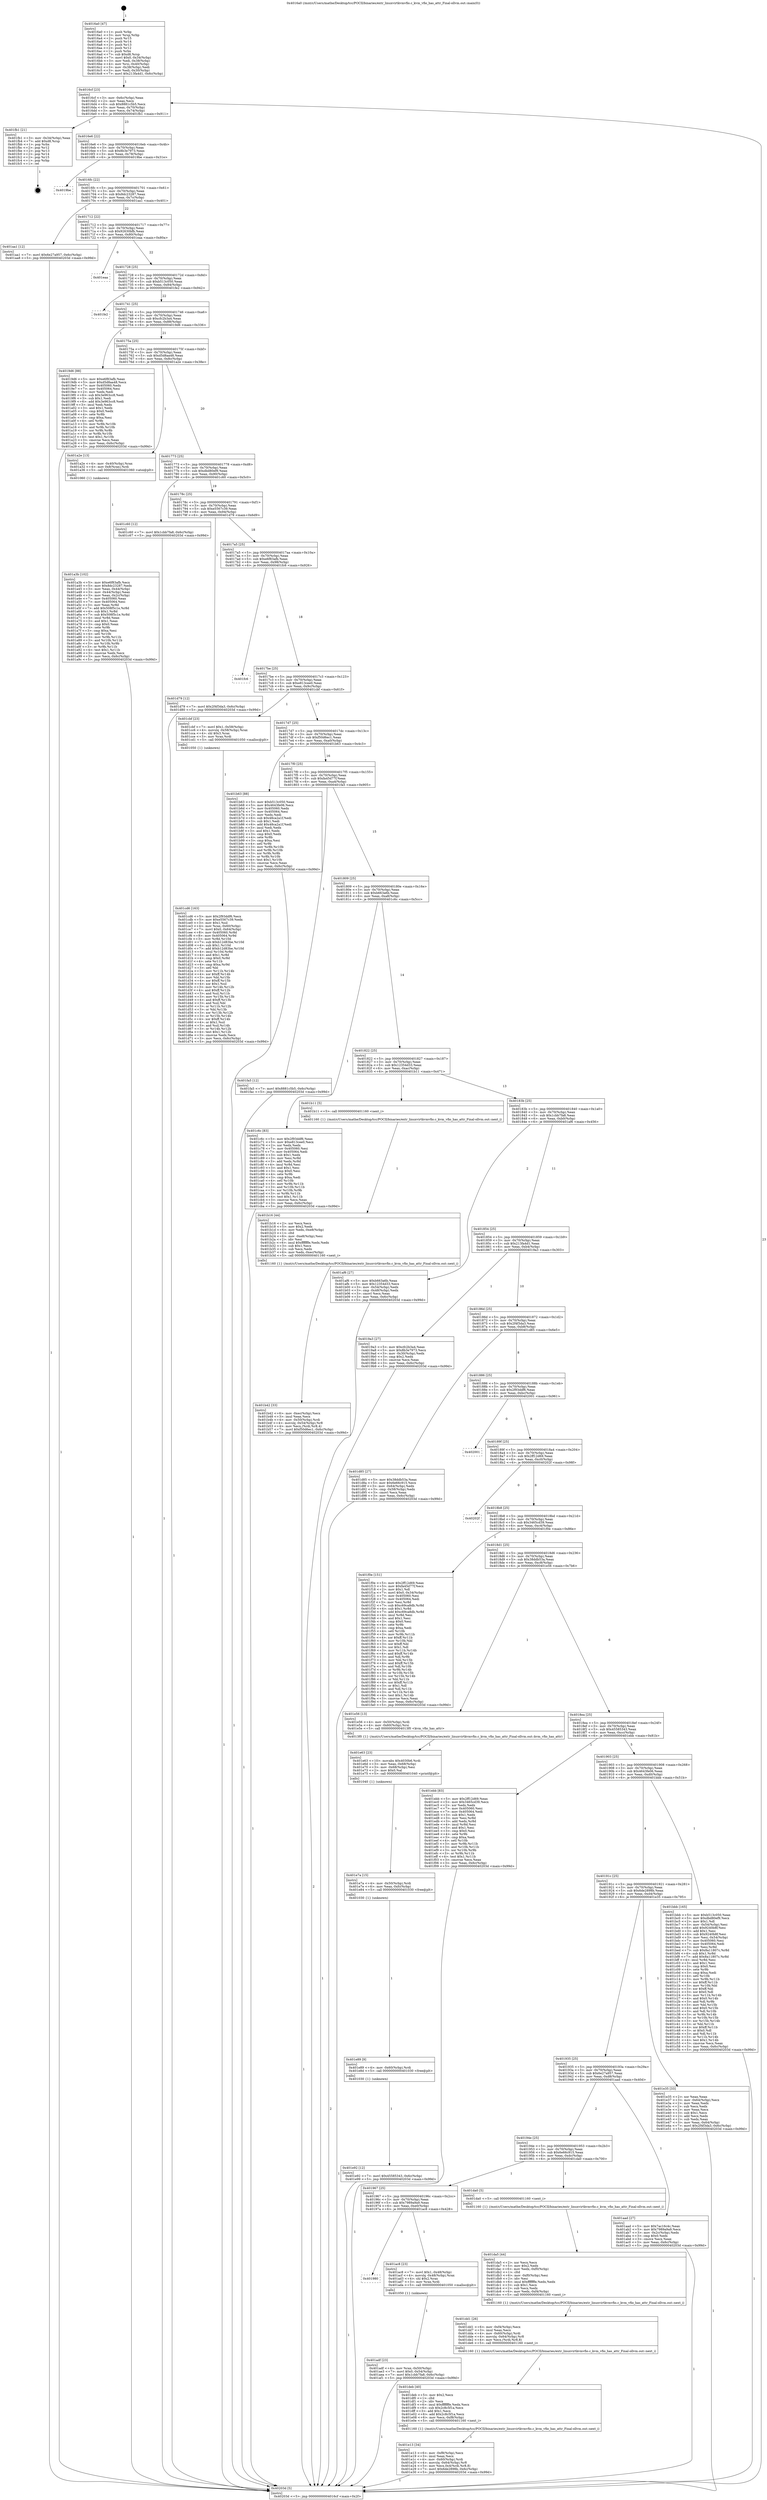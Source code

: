 digraph "0x4016a0" {
  label = "0x4016a0 (/mnt/c/Users/mathe/Desktop/tcc/POCII/binaries/extr_linuxvirtkvmvfio.c_kvm_vfio_has_attr_Final-ollvm.out::main(0))"
  labelloc = "t"
  node[shape=record]

  Entry [label="",width=0.3,height=0.3,shape=circle,fillcolor=black,style=filled]
  "0x4016cf" [label="{
     0x4016cf [23]\l
     | [instrs]\l
     &nbsp;&nbsp;0x4016cf \<+3\>: mov -0x6c(%rbp),%eax\l
     &nbsp;&nbsp;0x4016d2 \<+2\>: mov %eax,%ecx\l
     &nbsp;&nbsp;0x4016d4 \<+6\>: sub $0x8881c5b5,%ecx\l
     &nbsp;&nbsp;0x4016da \<+3\>: mov %eax,-0x70(%rbp)\l
     &nbsp;&nbsp;0x4016dd \<+3\>: mov %ecx,-0x74(%rbp)\l
     &nbsp;&nbsp;0x4016e0 \<+6\>: je 0000000000401fb1 \<main+0x911\>\l
  }"]
  "0x401fb1" [label="{
     0x401fb1 [21]\l
     | [instrs]\l
     &nbsp;&nbsp;0x401fb1 \<+3\>: mov -0x34(%rbp),%eax\l
     &nbsp;&nbsp;0x401fb4 \<+7\>: add $0xd8,%rsp\l
     &nbsp;&nbsp;0x401fbb \<+1\>: pop %rbx\l
     &nbsp;&nbsp;0x401fbc \<+2\>: pop %r12\l
     &nbsp;&nbsp;0x401fbe \<+2\>: pop %r13\l
     &nbsp;&nbsp;0x401fc0 \<+2\>: pop %r14\l
     &nbsp;&nbsp;0x401fc2 \<+2\>: pop %r15\l
     &nbsp;&nbsp;0x401fc4 \<+1\>: pop %rbp\l
     &nbsp;&nbsp;0x401fc5 \<+1\>: ret\l
  }"]
  "0x4016e6" [label="{
     0x4016e6 [22]\l
     | [instrs]\l
     &nbsp;&nbsp;0x4016e6 \<+5\>: jmp 00000000004016eb \<main+0x4b\>\l
     &nbsp;&nbsp;0x4016eb \<+3\>: mov -0x70(%rbp),%eax\l
     &nbsp;&nbsp;0x4016ee \<+5\>: sub $0x8b3e7973,%eax\l
     &nbsp;&nbsp;0x4016f3 \<+3\>: mov %eax,-0x78(%rbp)\l
     &nbsp;&nbsp;0x4016f6 \<+6\>: je 00000000004019be \<main+0x31e\>\l
  }"]
  Exit [label="",width=0.3,height=0.3,shape=circle,fillcolor=black,style=filled,peripheries=2]
  "0x4019be" [label="{
     0x4019be\l
  }", style=dashed]
  "0x4016fc" [label="{
     0x4016fc [22]\l
     | [instrs]\l
     &nbsp;&nbsp;0x4016fc \<+5\>: jmp 0000000000401701 \<main+0x61\>\l
     &nbsp;&nbsp;0x401701 \<+3\>: mov -0x70(%rbp),%eax\l
     &nbsp;&nbsp;0x401704 \<+5\>: sub $0x8dc23287,%eax\l
     &nbsp;&nbsp;0x401709 \<+3\>: mov %eax,-0x7c(%rbp)\l
     &nbsp;&nbsp;0x40170c \<+6\>: je 0000000000401aa1 \<main+0x401\>\l
  }"]
  "0x401e92" [label="{
     0x401e92 [12]\l
     | [instrs]\l
     &nbsp;&nbsp;0x401e92 \<+7\>: movl $0x45585343,-0x6c(%rbp)\l
     &nbsp;&nbsp;0x401e99 \<+5\>: jmp 000000000040203d \<main+0x99d\>\l
  }"]
  "0x401aa1" [label="{
     0x401aa1 [12]\l
     | [instrs]\l
     &nbsp;&nbsp;0x401aa1 \<+7\>: movl $0x6e27a957,-0x6c(%rbp)\l
     &nbsp;&nbsp;0x401aa8 \<+5\>: jmp 000000000040203d \<main+0x99d\>\l
  }"]
  "0x401712" [label="{
     0x401712 [22]\l
     | [instrs]\l
     &nbsp;&nbsp;0x401712 \<+5\>: jmp 0000000000401717 \<main+0x77\>\l
     &nbsp;&nbsp;0x401717 \<+3\>: mov -0x70(%rbp),%eax\l
     &nbsp;&nbsp;0x40171a \<+5\>: sub $0x92630bfb,%eax\l
     &nbsp;&nbsp;0x40171f \<+3\>: mov %eax,-0x80(%rbp)\l
     &nbsp;&nbsp;0x401722 \<+6\>: je 0000000000401eaa \<main+0x80a\>\l
  }"]
  "0x401e89" [label="{
     0x401e89 [9]\l
     | [instrs]\l
     &nbsp;&nbsp;0x401e89 \<+4\>: mov -0x60(%rbp),%rdi\l
     &nbsp;&nbsp;0x401e8d \<+5\>: call 0000000000401030 \<free@plt\>\l
     | [calls]\l
     &nbsp;&nbsp;0x401030 \{1\} (unknown)\l
  }"]
  "0x401eaa" [label="{
     0x401eaa\l
  }", style=dashed]
  "0x401728" [label="{
     0x401728 [25]\l
     | [instrs]\l
     &nbsp;&nbsp;0x401728 \<+5\>: jmp 000000000040172d \<main+0x8d\>\l
     &nbsp;&nbsp;0x40172d \<+3\>: mov -0x70(%rbp),%eax\l
     &nbsp;&nbsp;0x401730 \<+5\>: sub $0xb513c050,%eax\l
     &nbsp;&nbsp;0x401735 \<+6\>: mov %eax,-0x84(%rbp)\l
     &nbsp;&nbsp;0x40173b \<+6\>: je 0000000000401fe2 \<main+0x942\>\l
  }"]
  "0x401e7a" [label="{
     0x401e7a [15]\l
     | [instrs]\l
     &nbsp;&nbsp;0x401e7a \<+4\>: mov -0x50(%rbp),%rdi\l
     &nbsp;&nbsp;0x401e7e \<+6\>: mov %eax,-0xfc(%rbp)\l
     &nbsp;&nbsp;0x401e84 \<+5\>: call 0000000000401030 \<free@plt\>\l
     | [calls]\l
     &nbsp;&nbsp;0x401030 \{1\} (unknown)\l
  }"]
  "0x401fe2" [label="{
     0x401fe2\l
  }", style=dashed]
  "0x401741" [label="{
     0x401741 [25]\l
     | [instrs]\l
     &nbsp;&nbsp;0x401741 \<+5\>: jmp 0000000000401746 \<main+0xa6\>\l
     &nbsp;&nbsp;0x401746 \<+3\>: mov -0x70(%rbp),%eax\l
     &nbsp;&nbsp;0x401749 \<+5\>: sub $0xcfc2b3a4,%eax\l
     &nbsp;&nbsp;0x40174e \<+6\>: mov %eax,-0x88(%rbp)\l
     &nbsp;&nbsp;0x401754 \<+6\>: je 00000000004019d6 \<main+0x336\>\l
  }"]
  "0x401e63" [label="{
     0x401e63 [23]\l
     | [instrs]\l
     &nbsp;&nbsp;0x401e63 \<+10\>: movabs $0x4030b6,%rdi\l
     &nbsp;&nbsp;0x401e6d \<+3\>: mov %eax,-0x68(%rbp)\l
     &nbsp;&nbsp;0x401e70 \<+3\>: mov -0x68(%rbp),%esi\l
     &nbsp;&nbsp;0x401e73 \<+2\>: mov $0x0,%al\l
     &nbsp;&nbsp;0x401e75 \<+5\>: call 0000000000401040 \<printf@plt\>\l
     | [calls]\l
     &nbsp;&nbsp;0x401040 \{1\} (unknown)\l
  }"]
  "0x4019d6" [label="{
     0x4019d6 [88]\l
     | [instrs]\l
     &nbsp;&nbsp;0x4019d6 \<+5\>: mov $0xe6f83afb,%eax\l
     &nbsp;&nbsp;0x4019db \<+5\>: mov $0xd5d8aa48,%ecx\l
     &nbsp;&nbsp;0x4019e0 \<+7\>: mov 0x405060,%edx\l
     &nbsp;&nbsp;0x4019e7 \<+7\>: mov 0x405064,%esi\l
     &nbsp;&nbsp;0x4019ee \<+2\>: mov %edx,%edi\l
     &nbsp;&nbsp;0x4019f0 \<+6\>: sub $0x3e963cc8,%edi\l
     &nbsp;&nbsp;0x4019f6 \<+3\>: sub $0x1,%edi\l
     &nbsp;&nbsp;0x4019f9 \<+6\>: add $0x3e963cc8,%edi\l
     &nbsp;&nbsp;0x4019ff \<+3\>: imul %edi,%edx\l
     &nbsp;&nbsp;0x401a02 \<+3\>: and $0x1,%edx\l
     &nbsp;&nbsp;0x401a05 \<+3\>: cmp $0x0,%edx\l
     &nbsp;&nbsp;0x401a08 \<+4\>: sete %r8b\l
     &nbsp;&nbsp;0x401a0c \<+3\>: cmp $0xa,%esi\l
     &nbsp;&nbsp;0x401a0f \<+4\>: setl %r9b\l
     &nbsp;&nbsp;0x401a13 \<+3\>: mov %r8b,%r10b\l
     &nbsp;&nbsp;0x401a16 \<+3\>: and %r9b,%r10b\l
     &nbsp;&nbsp;0x401a19 \<+3\>: xor %r9b,%r8b\l
     &nbsp;&nbsp;0x401a1c \<+3\>: or %r8b,%r10b\l
     &nbsp;&nbsp;0x401a1f \<+4\>: test $0x1,%r10b\l
     &nbsp;&nbsp;0x401a23 \<+3\>: cmovne %ecx,%eax\l
     &nbsp;&nbsp;0x401a26 \<+3\>: mov %eax,-0x6c(%rbp)\l
     &nbsp;&nbsp;0x401a29 \<+5\>: jmp 000000000040203d \<main+0x99d\>\l
  }"]
  "0x40175a" [label="{
     0x40175a [25]\l
     | [instrs]\l
     &nbsp;&nbsp;0x40175a \<+5\>: jmp 000000000040175f \<main+0xbf\>\l
     &nbsp;&nbsp;0x40175f \<+3\>: mov -0x70(%rbp),%eax\l
     &nbsp;&nbsp;0x401762 \<+5\>: sub $0xd5d8aa48,%eax\l
     &nbsp;&nbsp;0x401767 \<+6\>: mov %eax,-0x8c(%rbp)\l
     &nbsp;&nbsp;0x40176d \<+6\>: je 0000000000401a2e \<main+0x38e\>\l
  }"]
  "0x401e13" [label="{
     0x401e13 [34]\l
     | [instrs]\l
     &nbsp;&nbsp;0x401e13 \<+6\>: mov -0xf8(%rbp),%ecx\l
     &nbsp;&nbsp;0x401e19 \<+3\>: imul %eax,%ecx\l
     &nbsp;&nbsp;0x401e1c \<+4\>: mov -0x60(%rbp),%rdi\l
     &nbsp;&nbsp;0x401e20 \<+4\>: movslq -0x64(%rbp),%r8\l
     &nbsp;&nbsp;0x401e24 \<+5\>: mov %ecx,0x4(%rdi,%r8,8)\l
     &nbsp;&nbsp;0x401e29 \<+7\>: movl $0x6de2898b,-0x6c(%rbp)\l
     &nbsp;&nbsp;0x401e30 \<+5\>: jmp 000000000040203d \<main+0x99d\>\l
  }"]
  "0x401a2e" [label="{
     0x401a2e [13]\l
     | [instrs]\l
     &nbsp;&nbsp;0x401a2e \<+4\>: mov -0x40(%rbp),%rax\l
     &nbsp;&nbsp;0x401a32 \<+4\>: mov 0x8(%rax),%rdi\l
     &nbsp;&nbsp;0x401a36 \<+5\>: call 0000000000401060 \<atoi@plt\>\l
     | [calls]\l
     &nbsp;&nbsp;0x401060 \{1\} (unknown)\l
  }"]
  "0x401773" [label="{
     0x401773 [25]\l
     | [instrs]\l
     &nbsp;&nbsp;0x401773 \<+5\>: jmp 0000000000401778 \<main+0xd8\>\l
     &nbsp;&nbsp;0x401778 \<+3\>: mov -0x70(%rbp),%eax\l
     &nbsp;&nbsp;0x40177b \<+5\>: sub $0xdbd80ef9,%eax\l
     &nbsp;&nbsp;0x401780 \<+6\>: mov %eax,-0x90(%rbp)\l
     &nbsp;&nbsp;0x401786 \<+6\>: je 0000000000401c60 \<main+0x5c0\>\l
  }"]
  "0x401deb" [label="{
     0x401deb [40]\l
     | [instrs]\l
     &nbsp;&nbsp;0x401deb \<+5\>: mov $0x2,%ecx\l
     &nbsp;&nbsp;0x401df0 \<+1\>: cltd\l
     &nbsp;&nbsp;0x401df1 \<+2\>: idiv %ecx\l
     &nbsp;&nbsp;0x401df3 \<+6\>: imul $0xfffffffe,%edx,%ecx\l
     &nbsp;&nbsp;0x401df9 \<+6\>: sub $0x2c8c5f1a,%ecx\l
     &nbsp;&nbsp;0x401dff \<+3\>: add $0x1,%ecx\l
     &nbsp;&nbsp;0x401e02 \<+6\>: add $0x2c8c5f1a,%ecx\l
     &nbsp;&nbsp;0x401e08 \<+6\>: mov %ecx,-0xf8(%rbp)\l
     &nbsp;&nbsp;0x401e0e \<+5\>: call 0000000000401160 \<next_i\>\l
     | [calls]\l
     &nbsp;&nbsp;0x401160 \{1\} (/mnt/c/Users/mathe/Desktop/tcc/POCII/binaries/extr_linuxvirtkvmvfio.c_kvm_vfio_has_attr_Final-ollvm.out::next_i)\l
  }"]
  "0x401c60" [label="{
     0x401c60 [12]\l
     | [instrs]\l
     &nbsp;&nbsp;0x401c60 \<+7\>: movl $0x1cbb7fa8,-0x6c(%rbp)\l
     &nbsp;&nbsp;0x401c67 \<+5\>: jmp 000000000040203d \<main+0x99d\>\l
  }"]
  "0x40178c" [label="{
     0x40178c [25]\l
     | [instrs]\l
     &nbsp;&nbsp;0x40178c \<+5\>: jmp 0000000000401791 \<main+0xf1\>\l
     &nbsp;&nbsp;0x401791 \<+3\>: mov -0x70(%rbp),%eax\l
     &nbsp;&nbsp;0x401794 \<+5\>: sub $0xe5567c39,%eax\l
     &nbsp;&nbsp;0x401799 \<+6\>: mov %eax,-0x94(%rbp)\l
     &nbsp;&nbsp;0x40179f \<+6\>: je 0000000000401d79 \<main+0x6d9\>\l
  }"]
  "0x401dd1" [label="{
     0x401dd1 [26]\l
     | [instrs]\l
     &nbsp;&nbsp;0x401dd1 \<+6\>: mov -0xf4(%rbp),%ecx\l
     &nbsp;&nbsp;0x401dd7 \<+3\>: imul %eax,%ecx\l
     &nbsp;&nbsp;0x401dda \<+4\>: mov -0x60(%rbp),%rdi\l
     &nbsp;&nbsp;0x401dde \<+4\>: movslq -0x64(%rbp),%r8\l
     &nbsp;&nbsp;0x401de2 \<+4\>: mov %ecx,(%rdi,%r8,8)\l
     &nbsp;&nbsp;0x401de6 \<+5\>: call 0000000000401160 \<next_i\>\l
     | [calls]\l
     &nbsp;&nbsp;0x401160 \{1\} (/mnt/c/Users/mathe/Desktop/tcc/POCII/binaries/extr_linuxvirtkvmvfio.c_kvm_vfio_has_attr_Final-ollvm.out::next_i)\l
  }"]
  "0x401d79" [label="{
     0x401d79 [12]\l
     | [instrs]\l
     &nbsp;&nbsp;0x401d79 \<+7\>: movl $0x2f4f3da3,-0x6c(%rbp)\l
     &nbsp;&nbsp;0x401d80 \<+5\>: jmp 000000000040203d \<main+0x99d\>\l
  }"]
  "0x4017a5" [label="{
     0x4017a5 [25]\l
     | [instrs]\l
     &nbsp;&nbsp;0x4017a5 \<+5\>: jmp 00000000004017aa \<main+0x10a\>\l
     &nbsp;&nbsp;0x4017aa \<+3\>: mov -0x70(%rbp),%eax\l
     &nbsp;&nbsp;0x4017ad \<+5\>: sub $0xe6f83afb,%eax\l
     &nbsp;&nbsp;0x4017b2 \<+6\>: mov %eax,-0x98(%rbp)\l
     &nbsp;&nbsp;0x4017b8 \<+6\>: je 0000000000401fc6 \<main+0x926\>\l
  }"]
  "0x401da5" [label="{
     0x401da5 [44]\l
     | [instrs]\l
     &nbsp;&nbsp;0x401da5 \<+2\>: xor %ecx,%ecx\l
     &nbsp;&nbsp;0x401da7 \<+5\>: mov $0x2,%edx\l
     &nbsp;&nbsp;0x401dac \<+6\>: mov %edx,-0xf0(%rbp)\l
     &nbsp;&nbsp;0x401db2 \<+1\>: cltd\l
     &nbsp;&nbsp;0x401db3 \<+6\>: mov -0xf0(%rbp),%esi\l
     &nbsp;&nbsp;0x401db9 \<+2\>: idiv %esi\l
     &nbsp;&nbsp;0x401dbb \<+6\>: imul $0xfffffffe,%edx,%edx\l
     &nbsp;&nbsp;0x401dc1 \<+3\>: sub $0x1,%ecx\l
     &nbsp;&nbsp;0x401dc4 \<+2\>: sub %ecx,%edx\l
     &nbsp;&nbsp;0x401dc6 \<+6\>: mov %edx,-0xf4(%rbp)\l
     &nbsp;&nbsp;0x401dcc \<+5\>: call 0000000000401160 \<next_i\>\l
     | [calls]\l
     &nbsp;&nbsp;0x401160 \{1\} (/mnt/c/Users/mathe/Desktop/tcc/POCII/binaries/extr_linuxvirtkvmvfio.c_kvm_vfio_has_attr_Final-ollvm.out::next_i)\l
  }"]
  "0x401fc6" [label="{
     0x401fc6\l
  }", style=dashed]
  "0x4017be" [label="{
     0x4017be [25]\l
     | [instrs]\l
     &nbsp;&nbsp;0x4017be \<+5\>: jmp 00000000004017c3 \<main+0x123\>\l
     &nbsp;&nbsp;0x4017c3 \<+3\>: mov -0x70(%rbp),%eax\l
     &nbsp;&nbsp;0x4017c6 \<+5\>: sub $0xe813cee0,%eax\l
     &nbsp;&nbsp;0x4017cb \<+6\>: mov %eax,-0x9c(%rbp)\l
     &nbsp;&nbsp;0x4017d1 \<+6\>: je 0000000000401cbf \<main+0x61f\>\l
  }"]
  "0x401cd6" [label="{
     0x401cd6 [163]\l
     | [instrs]\l
     &nbsp;&nbsp;0x401cd6 \<+5\>: mov $0x2f93ddf6,%ecx\l
     &nbsp;&nbsp;0x401cdb \<+5\>: mov $0xe5567c39,%edx\l
     &nbsp;&nbsp;0x401ce0 \<+3\>: mov $0x1,%sil\l
     &nbsp;&nbsp;0x401ce3 \<+4\>: mov %rax,-0x60(%rbp)\l
     &nbsp;&nbsp;0x401ce7 \<+7\>: movl $0x0,-0x64(%rbp)\l
     &nbsp;&nbsp;0x401cee \<+8\>: mov 0x405060,%r8d\l
     &nbsp;&nbsp;0x401cf6 \<+8\>: mov 0x405064,%r9d\l
     &nbsp;&nbsp;0x401cfe \<+3\>: mov %r8d,%r10d\l
     &nbsp;&nbsp;0x401d01 \<+7\>: sub $0xb12d83be,%r10d\l
     &nbsp;&nbsp;0x401d08 \<+4\>: sub $0x1,%r10d\l
     &nbsp;&nbsp;0x401d0c \<+7\>: add $0xb12d83be,%r10d\l
     &nbsp;&nbsp;0x401d13 \<+4\>: imul %r10d,%r8d\l
     &nbsp;&nbsp;0x401d17 \<+4\>: and $0x1,%r8d\l
     &nbsp;&nbsp;0x401d1b \<+4\>: cmp $0x0,%r8d\l
     &nbsp;&nbsp;0x401d1f \<+4\>: sete %r11b\l
     &nbsp;&nbsp;0x401d23 \<+4\>: cmp $0xa,%r9d\l
     &nbsp;&nbsp;0x401d27 \<+3\>: setl %bl\l
     &nbsp;&nbsp;0x401d2a \<+3\>: mov %r11b,%r14b\l
     &nbsp;&nbsp;0x401d2d \<+4\>: xor $0xff,%r14b\l
     &nbsp;&nbsp;0x401d31 \<+3\>: mov %bl,%r15b\l
     &nbsp;&nbsp;0x401d34 \<+4\>: xor $0xff,%r15b\l
     &nbsp;&nbsp;0x401d38 \<+4\>: xor $0x1,%sil\l
     &nbsp;&nbsp;0x401d3c \<+3\>: mov %r14b,%r12b\l
     &nbsp;&nbsp;0x401d3f \<+4\>: and $0xff,%r12b\l
     &nbsp;&nbsp;0x401d43 \<+3\>: and %sil,%r11b\l
     &nbsp;&nbsp;0x401d46 \<+3\>: mov %r15b,%r13b\l
     &nbsp;&nbsp;0x401d49 \<+4\>: and $0xff,%r13b\l
     &nbsp;&nbsp;0x401d4d \<+3\>: and %sil,%bl\l
     &nbsp;&nbsp;0x401d50 \<+3\>: or %r11b,%r12b\l
     &nbsp;&nbsp;0x401d53 \<+3\>: or %bl,%r13b\l
     &nbsp;&nbsp;0x401d56 \<+3\>: xor %r13b,%r12b\l
     &nbsp;&nbsp;0x401d59 \<+3\>: or %r15b,%r14b\l
     &nbsp;&nbsp;0x401d5c \<+4\>: xor $0xff,%r14b\l
     &nbsp;&nbsp;0x401d60 \<+4\>: or $0x1,%sil\l
     &nbsp;&nbsp;0x401d64 \<+3\>: and %sil,%r14b\l
     &nbsp;&nbsp;0x401d67 \<+3\>: or %r14b,%r12b\l
     &nbsp;&nbsp;0x401d6a \<+4\>: test $0x1,%r12b\l
     &nbsp;&nbsp;0x401d6e \<+3\>: cmovne %edx,%ecx\l
     &nbsp;&nbsp;0x401d71 \<+3\>: mov %ecx,-0x6c(%rbp)\l
     &nbsp;&nbsp;0x401d74 \<+5\>: jmp 000000000040203d \<main+0x99d\>\l
  }"]
  "0x401cbf" [label="{
     0x401cbf [23]\l
     | [instrs]\l
     &nbsp;&nbsp;0x401cbf \<+7\>: movl $0x1,-0x58(%rbp)\l
     &nbsp;&nbsp;0x401cc6 \<+4\>: movslq -0x58(%rbp),%rax\l
     &nbsp;&nbsp;0x401cca \<+4\>: shl $0x3,%rax\l
     &nbsp;&nbsp;0x401cce \<+3\>: mov %rax,%rdi\l
     &nbsp;&nbsp;0x401cd1 \<+5\>: call 0000000000401050 \<malloc@plt\>\l
     | [calls]\l
     &nbsp;&nbsp;0x401050 \{1\} (unknown)\l
  }"]
  "0x4017d7" [label="{
     0x4017d7 [25]\l
     | [instrs]\l
     &nbsp;&nbsp;0x4017d7 \<+5\>: jmp 00000000004017dc \<main+0x13c\>\l
     &nbsp;&nbsp;0x4017dc \<+3\>: mov -0x70(%rbp),%eax\l
     &nbsp;&nbsp;0x4017df \<+5\>: sub $0xf50d6ec1,%eax\l
     &nbsp;&nbsp;0x4017e4 \<+6\>: mov %eax,-0xa0(%rbp)\l
     &nbsp;&nbsp;0x4017ea \<+6\>: je 0000000000401b63 \<main+0x4c3\>\l
  }"]
  "0x401b42" [label="{
     0x401b42 [33]\l
     | [instrs]\l
     &nbsp;&nbsp;0x401b42 \<+6\>: mov -0xec(%rbp),%ecx\l
     &nbsp;&nbsp;0x401b48 \<+3\>: imul %eax,%ecx\l
     &nbsp;&nbsp;0x401b4b \<+4\>: mov -0x50(%rbp),%rdi\l
     &nbsp;&nbsp;0x401b4f \<+4\>: movslq -0x54(%rbp),%r8\l
     &nbsp;&nbsp;0x401b53 \<+4\>: mov %ecx,(%rdi,%r8,4)\l
     &nbsp;&nbsp;0x401b57 \<+7\>: movl $0xf50d6ec1,-0x6c(%rbp)\l
     &nbsp;&nbsp;0x401b5e \<+5\>: jmp 000000000040203d \<main+0x99d\>\l
  }"]
  "0x401b63" [label="{
     0x401b63 [88]\l
     | [instrs]\l
     &nbsp;&nbsp;0x401b63 \<+5\>: mov $0xb513c050,%eax\l
     &nbsp;&nbsp;0x401b68 \<+5\>: mov $0x4643fe06,%ecx\l
     &nbsp;&nbsp;0x401b6d \<+7\>: mov 0x405060,%edx\l
     &nbsp;&nbsp;0x401b74 \<+7\>: mov 0x405064,%esi\l
     &nbsp;&nbsp;0x401b7b \<+2\>: mov %edx,%edi\l
     &nbsp;&nbsp;0x401b7d \<+6\>: sub $0x48ca2a1f,%edi\l
     &nbsp;&nbsp;0x401b83 \<+3\>: sub $0x1,%edi\l
     &nbsp;&nbsp;0x401b86 \<+6\>: add $0x48ca2a1f,%edi\l
     &nbsp;&nbsp;0x401b8c \<+3\>: imul %edi,%edx\l
     &nbsp;&nbsp;0x401b8f \<+3\>: and $0x1,%edx\l
     &nbsp;&nbsp;0x401b92 \<+3\>: cmp $0x0,%edx\l
     &nbsp;&nbsp;0x401b95 \<+4\>: sete %r8b\l
     &nbsp;&nbsp;0x401b99 \<+3\>: cmp $0xa,%esi\l
     &nbsp;&nbsp;0x401b9c \<+4\>: setl %r9b\l
     &nbsp;&nbsp;0x401ba0 \<+3\>: mov %r8b,%r10b\l
     &nbsp;&nbsp;0x401ba3 \<+3\>: and %r9b,%r10b\l
     &nbsp;&nbsp;0x401ba6 \<+3\>: xor %r9b,%r8b\l
     &nbsp;&nbsp;0x401ba9 \<+3\>: or %r8b,%r10b\l
     &nbsp;&nbsp;0x401bac \<+4\>: test $0x1,%r10b\l
     &nbsp;&nbsp;0x401bb0 \<+3\>: cmovne %ecx,%eax\l
     &nbsp;&nbsp;0x401bb3 \<+3\>: mov %eax,-0x6c(%rbp)\l
     &nbsp;&nbsp;0x401bb6 \<+5\>: jmp 000000000040203d \<main+0x99d\>\l
  }"]
  "0x4017f0" [label="{
     0x4017f0 [25]\l
     | [instrs]\l
     &nbsp;&nbsp;0x4017f0 \<+5\>: jmp 00000000004017f5 \<main+0x155\>\l
     &nbsp;&nbsp;0x4017f5 \<+3\>: mov -0x70(%rbp),%eax\l
     &nbsp;&nbsp;0x4017f8 \<+5\>: sub $0xfa45d77f,%eax\l
     &nbsp;&nbsp;0x4017fd \<+6\>: mov %eax,-0xa4(%rbp)\l
     &nbsp;&nbsp;0x401803 \<+6\>: je 0000000000401fa5 \<main+0x905\>\l
  }"]
  "0x401b16" [label="{
     0x401b16 [44]\l
     | [instrs]\l
     &nbsp;&nbsp;0x401b16 \<+2\>: xor %ecx,%ecx\l
     &nbsp;&nbsp;0x401b18 \<+5\>: mov $0x2,%edx\l
     &nbsp;&nbsp;0x401b1d \<+6\>: mov %edx,-0xe8(%rbp)\l
     &nbsp;&nbsp;0x401b23 \<+1\>: cltd\l
     &nbsp;&nbsp;0x401b24 \<+6\>: mov -0xe8(%rbp),%esi\l
     &nbsp;&nbsp;0x401b2a \<+2\>: idiv %esi\l
     &nbsp;&nbsp;0x401b2c \<+6\>: imul $0xfffffffe,%edx,%edx\l
     &nbsp;&nbsp;0x401b32 \<+3\>: sub $0x1,%ecx\l
     &nbsp;&nbsp;0x401b35 \<+2\>: sub %ecx,%edx\l
     &nbsp;&nbsp;0x401b37 \<+6\>: mov %edx,-0xec(%rbp)\l
     &nbsp;&nbsp;0x401b3d \<+5\>: call 0000000000401160 \<next_i\>\l
     | [calls]\l
     &nbsp;&nbsp;0x401160 \{1\} (/mnt/c/Users/mathe/Desktop/tcc/POCII/binaries/extr_linuxvirtkvmvfio.c_kvm_vfio_has_attr_Final-ollvm.out::next_i)\l
  }"]
  "0x401fa5" [label="{
     0x401fa5 [12]\l
     | [instrs]\l
     &nbsp;&nbsp;0x401fa5 \<+7\>: movl $0x8881c5b5,-0x6c(%rbp)\l
     &nbsp;&nbsp;0x401fac \<+5\>: jmp 000000000040203d \<main+0x99d\>\l
  }"]
  "0x401809" [label="{
     0x401809 [25]\l
     | [instrs]\l
     &nbsp;&nbsp;0x401809 \<+5\>: jmp 000000000040180e \<main+0x16e\>\l
     &nbsp;&nbsp;0x40180e \<+3\>: mov -0x70(%rbp),%eax\l
     &nbsp;&nbsp;0x401811 \<+5\>: sub $0xb663a6b,%eax\l
     &nbsp;&nbsp;0x401816 \<+6\>: mov %eax,-0xa8(%rbp)\l
     &nbsp;&nbsp;0x40181c \<+6\>: je 0000000000401c6c \<main+0x5cc\>\l
  }"]
  "0x401adf" [label="{
     0x401adf [23]\l
     | [instrs]\l
     &nbsp;&nbsp;0x401adf \<+4\>: mov %rax,-0x50(%rbp)\l
     &nbsp;&nbsp;0x401ae3 \<+7\>: movl $0x0,-0x54(%rbp)\l
     &nbsp;&nbsp;0x401aea \<+7\>: movl $0x1cbb7fa8,-0x6c(%rbp)\l
     &nbsp;&nbsp;0x401af1 \<+5\>: jmp 000000000040203d \<main+0x99d\>\l
  }"]
  "0x401c6c" [label="{
     0x401c6c [83]\l
     | [instrs]\l
     &nbsp;&nbsp;0x401c6c \<+5\>: mov $0x2f93ddf6,%eax\l
     &nbsp;&nbsp;0x401c71 \<+5\>: mov $0xe813cee0,%ecx\l
     &nbsp;&nbsp;0x401c76 \<+2\>: xor %edx,%edx\l
     &nbsp;&nbsp;0x401c78 \<+7\>: mov 0x405060,%esi\l
     &nbsp;&nbsp;0x401c7f \<+7\>: mov 0x405064,%edi\l
     &nbsp;&nbsp;0x401c86 \<+3\>: sub $0x1,%edx\l
     &nbsp;&nbsp;0x401c89 \<+3\>: mov %esi,%r8d\l
     &nbsp;&nbsp;0x401c8c \<+3\>: add %edx,%r8d\l
     &nbsp;&nbsp;0x401c8f \<+4\>: imul %r8d,%esi\l
     &nbsp;&nbsp;0x401c93 \<+3\>: and $0x1,%esi\l
     &nbsp;&nbsp;0x401c96 \<+3\>: cmp $0x0,%esi\l
     &nbsp;&nbsp;0x401c99 \<+4\>: sete %r9b\l
     &nbsp;&nbsp;0x401c9d \<+3\>: cmp $0xa,%edi\l
     &nbsp;&nbsp;0x401ca0 \<+4\>: setl %r10b\l
     &nbsp;&nbsp;0x401ca4 \<+3\>: mov %r9b,%r11b\l
     &nbsp;&nbsp;0x401ca7 \<+3\>: and %r10b,%r11b\l
     &nbsp;&nbsp;0x401caa \<+3\>: xor %r10b,%r9b\l
     &nbsp;&nbsp;0x401cad \<+3\>: or %r9b,%r11b\l
     &nbsp;&nbsp;0x401cb0 \<+4\>: test $0x1,%r11b\l
     &nbsp;&nbsp;0x401cb4 \<+3\>: cmovne %ecx,%eax\l
     &nbsp;&nbsp;0x401cb7 \<+3\>: mov %eax,-0x6c(%rbp)\l
     &nbsp;&nbsp;0x401cba \<+5\>: jmp 000000000040203d \<main+0x99d\>\l
  }"]
  "0x401822" [label="{
     0x401822 [25]\l
     | [instrs]\l
     &nbsp;&nbsp;0x401822 \<+5\>: jmp 0000000000401827 \<main+0x187\>\l
     &nbsp;&nbsp;0x401827 \<+3\>: mov -0x70(%rbp),%eax\l
     &nbsp;&nbsp;0x40182a \<+5\>: sub $0x12354d33,%eax\l
     &nbsp;&nbsp;0x40182f \<+6\>: mov %eax,-0xac(%rbp)\l
     &nbsp;&nbsp;0x401835 \<+6\>: je 0000000000401b11 \<main+0x471\>\l
  }"]
  "0x401980" [label="{
     0x401980\l
  }", style=dashed]
  "0x401b11" [label="{
     0x401b11 [5]\l
     | [instrs]\l
     &nbsp;&nbsp;0x401b11 \<+5\>: call 0000000000401160 \<next_i\>\l
     | [calls]\l
     &nbsp;&nbsp;0x401160 \{1\} (/mnt/c/Users/mathe/Desktop/tcc/POCII/binaries/extr_linuxvirtkvmvfio.c_kvm_vfio_has_attr_Final-ollvm.out::next_i)\l
  }"]
  "0x40183b" [label="{
     0x40183b [25]\l
     | [instrs]\l
     &nbsp;&nbsp;0x40183b \<+5\>: jmp 0000000000401840 \<main+0x1a0\>\l
     &nbsp;&nbsp;0x401840 \<+3\>: mov -0x70(%rbp),%eax\l
     &nbsp;&nbsp;0x401843 \<+5\>: sub $0x1cbb7fa8,%eax\l
     &nbsp;&nbsp;0x401848 \<+6\>: mov %eax,-0xb0(%rbp)\l
     &nbsp;&nbsp;0x40184e \<+6\>: je 0000000000401af6 \<main+0x456\>\l
  }"]
  "0x401ac8" [label="{
     0x401ac8 [23]\l
     | [instrs]\l
     &nbsp;&nbsp;0x401ac8 \<+7\>: movl $0x1,-0x48(%rbp)\l
     &nbsp;&nbsp;0x401acf \<+4\>: movslq -0x48(%rbp),%rax\l
     &nbsp;&nbsp;0x401ad3 \<+4\>: shl $0x2,%rax\l
     &nbsp;&nbsp;0x401ad7 \<+3\>: mov %rax,%rdi\l
     &nbsp;&nbsp;0x401ada \<+5\>: call 0000000000401050 \<malloc@plt\>\l
     | [calls]\l
     &nbsp;&nbsp;0x401050 \{1\} (unknown)\l
  }"]
  "0x401af6" [label="{
     0x401af6 [27]\l
     | [instrs]\l
     &nbsp;&nbsp;0x401af6 \<+5\>: mov $0xb663a6b,%eax\l
     &nbsp;&nbsp;0x401afb \<+5\>: mov $0x12354d33,%ecx\l
     &nbsp;&nbsp;0x401b00 \<+3\>: mov -0x54(%rbp),%edx\l
     &nbsp;&nbsp;0x401b03 \<+3\>: cmp -0x48(%rbp),%edx\l
     &nbsp;&nbsp;0x401b06 \<+3\>: cmovl %ecx,%eax\l
     &nbsp;&nbsp;0x401b09 \<+3\>: mov %eax,-0x6c(%rbp)\l
     &nbsp;&nbsp;0x401b0c \<+5\>: jmp 000000000040203d \<main+0x99d\>\l
  }"]
  "0x401854" [label="{
     0x401854 [25]\l
     | [instrs]\l
     &nbsp;&nbsp;0x401854 \<+5\>: jmp 0000000000401859 \<main+0x1b9\>\l
     &nbsp;&nbsp;0x401859 \<+3\>: mov -0x70(%rbp),%eax\l
     &nbsp;&nbsp;0x40185c \<+5\>: sub $0x213fa4d1,%eax\l
     &nbsp;&nbsp;0x401861 \<+6\>: mov %eax,-0xb4(%rbp)\l
     &nbsp;&nbsp;0x401867 \<+6\>: je 00000000004019a3 \<main+0x303\>\l
  }"]
  "0x401967" [label="{
     0x401967 [25]\l
     | [instrs]\l
     &nbsp;&nbsp;0x401967 \<+5\>: jmp 000000000040196c \<main+0x2cc\>\l
     &nbsp;&nbsp;0x40196c \<+3\>: mov -0x70(%rbp),%eax\l
     &nbsp;&nbsp;0x40196f \<+5\>: sub $0x7989a9a9,%eax\l
     &nbsp;&nbsp;0x401974 \<+6\>: mov %eax,-0xe0(%rbp)\l
     &nbsp;&nbsp;0x40197a \<+6\>: je 0000000000401ac8 \<main+0x428\>\l
  }"]
  "0x4019a3" [label="{
     0x4019a3 [27]\l
     | [instrs]\l
     &nbsp;&nbsp;0x4019a3 \<+5\>: mov $0xcfc2b3a4,%eax\l
     &nbsp;&nbsp;0x4019a8 \<+5\>: mov $0x8b3e7973,%ecx\l
     &nbsp;&nbsp;0x4019ad \<+3\>: mov -0x30(%rbp),%edx\l
     &nbsp;&nbsp;0x4019b0 \<+3\>: cmp $0x2,%edx\l
     &nbsp;&nbsp;0x4019b3 \<+3\>: cmovne %ecx,%eax\l
     &nbsp;&nbsp;0x4019b6 \<+3\>: mov %eax,-0x6c(%rbp)\l
     &nbsp;&nbsp;0x4019b9 \<+5\>: jmp 000000000040203d \<main+0x99d\>\l
  }"]
  "0x40186d" [label="{
     0x40186d [25]\l
     | [instrs]\l
     &nbsp;&nbsp;0x40186d \<+5\>: jmp 0000000000401872 \<main+0x1d2\>\l
     &nbsp;&nbsp;0x401872 \<+3\>: mov -0x70(%rbp),%eax\l
     &nbsp;&nbsp;0x401875 \<+5\>: sub $0x2f4f3da3,%eax\l
     &nbsp;&nbsp;0x40187a \<+6\>: mov %eax,-0xb8(%rbp)\l
     &nbsp;&nbsp;0x401880 \<+6\>: je 0000000000401d85 \<main+0x6e5\>\l
  }"]
  "0x40203d" [label="{
     0x40203d [5]\l
     | [instrs]\l
     &nbsp;&nbsp;0x40203d \<+5\>: jmp 00000000004016cf \<main+0x2f\>\l
  }"]
  "0x4016a0" [label="{
     0x4016a0 [47]\l
     | [instrs]\l
     &nbsp;&nbsp;0x4016a0 \<+1\>: push %rbp\l
     &nbsp;&nbsp;0x4016a1 \<+3\>: mov %rsp,%rbp\l
     &nbsp;&nbsp;0x4016a4 \<+2\>: push %r15\l
     &nbsp;&nbsp;0x4016a6 \<+2\>: push %r14\l
     &nbsp;&nbsp;0x4016a8 \<+2\>: push %r13\l
     &nbsp;&nbsp;0x4016aa \<+2\>: push %r12\l
     &nbsp;&nbsp;0x4016ac \<+1\>: push %rbx\l
     &nbsp;&nbsp;0x4016ad \<+7\>: sub $0xd8,%rsp\l
     &nbsp;&nbsp;0x4016b4 \<+7\>: movl $0x0,-0x34(%rbp)\l
     &nbsp;&nbsp;0x4016bb \<+3\>: mov %edi,-0x38(%rbp)\l
     &nbsp;&nbsp;0x4016be \<+4\>: mov %rsi,-0x40(%rbp)\l
     &nbsp;&nbsp;0x4016c2 \<+3\>: mov -0x38(%rbp),%edi\l
     &nbsp;&nbsp;0x4016c5 \<+3\>: mov %edi,-0x30(%rbp)\l
     &nbsp;&nbsp;0x4016c8 \<+7\>: movl $0x213fa4d1,-0x6c(%rbp)\l
  }"]
  "0x401a3b" [label="{
     0x401a3b [102]\l
     | [instrs]\l
     &nbsp;&nbsp;0x401a3b \<+5\>: mov $0xe6f83afb,%ecx\l
     &nbsp;&nbsp;0x401a40 \<+5\>: mov $0x8dc23287,%edx\l
     &nbsp;&nbsp;0x401a45 \<+3\>: mov %eax,-0x44(%rbp)\l
     &nbsp;&nbsp;0x401a48 \<+3\>: mov -0x44(%rbp),%eax\l
     &nbsp;&nbsp;0x401a4b \<+3\>: mov %eax,-0x2c(%rbp)\l
     &nbsp;&nbsp;0x401a4e \<+7\>: mov 0x405060,%eax\l
     &nbsp;&nbsp;0x401a55 \<+7\>: mov 0x405064,%esi\l
     &nbsp;&nbsp;0x401a5c \<+3\>: mov %eax,%r8d\l
     &nbsp;&nbsp;0x401a5f \<+7\>: add $0x508f5c1e,%r8d\l
     &nbsp;&nbsp;0x401a66 \<+4\>: sub $0x1,%r8d\l
     &nbsp;&nbsp;0x401a6a \<+7\>: sub $0x508f5c1e,%r8d\l
     &nbsp;&nbsp;0x401a71 \<+4\>: imul %r8d,%eax\l
     &nbsp;&nbsp;0x401a75 \<+3\>: and $0x1,%eax\l
     &nbsp;&nbsp;0x401a78 \<+3\>: cmp $0x0,%eax\l
     &nbsp;&nbsp;0x401a7b \<+4\>: sete %r9b\l
     &nbsp;&nbsp;0x401a7f \<+3\>: cmp $0xa,%esi\l
     &nbsp;&nbsp;0x401a82 \<+4\>: setl %r10b\l
     &nbsp;&nbsp;0x401a86 \<+3\>: mov %r9b,%r11b\l
     &nbsp;&nbsp;0x401a89 \<+3\>: and %r10b,%r11b\l
     &nbsp;&nbsp;0x401a8c \<+3\>: xor %r10b,%r9b\l
     &nbsp;&nbsp;0x401a8f \<+3\>: or %r9b,%r11b\l
     &nbsp;&nbsp;0x401a92 \<+4\>: test $0x1,%r11b\l
     &nbsp;&nbsp;0x401a96 \<+3\>: cmovne %edx,%ecx\l
     &nbsp;&nbsp;0x401a99 \<+3\>: mov %ecx,-0x6c(%rbp)\l
     &nbsp;&nbsp;0x401a9c \<+5\>: jmp 000000000040203d \<main+0x99d\>\l
  }"]
  "0x401da0" [label="{
     0x401da0 [5]\l
     | [instrs]\l
     &nbsp;&nbsp;0x401da0 \<+5\>: call 0000000000401160 \<next_i\>\l
     | [calls]\l
     &nbsp;&nbsp;0x401160 \{1\} (/mnt/c/Users/mathe/Desktop/tcc/POCII/binaries/extr_linuxvirtkvmvfio.c_kvm_vfio_has_attr_Final-ollvm.out::next_i)\l
  }"]
  "0x401d85" [label="{
     0x401d85 [27]\l
     | [instrs]\l
     &nbsp;&nbsp;0x401d85 \<+5\>: mov $0x38ddb53a,%eax\l
     &nbsp;&nbsp;0x401d8a \<+5\>: mov $0x6e66c915,%ecx\l
     &nbsp;&nbsp;0x401d8f \<+3\>: mov -0x64(%rbp),%edx\l
     &nbsp;&nbsp;0x401d92 \<+3\>: cmp -0x58(%rbp),%edx\l
     &nbsp;&nbsp;0x401d95 \<+3\>: cmovl %ecx,%eax\l
     &nbsp;&nbsp;0x401d98 \<+3\>: mov %eax,-0x6c(%rbp)\l
     &nbsp;&nbsp;0x401d9b \<+5\>: jmp 000000000040203d \<main+0x99d\>\l
  }"]
  "0x401886" [label="{
     0x401886 [25]\l
     | [instrs]\l
     &nbsp;&nbsp;0x401886 \<+5\>: jmp 000000000040188b \<main+0x1eb\>\l
     &nbsp;&nbsp;0x40188b \<+3\>: mov -0x70(%rbp),%eax\l
     &nbsp;&nbsp;0x40188e \<+5\>: sub $0x2f93ddf6,%eax\l
     &nbsp;&nbsp;0x401893 \<+6\>: mov %eax,-0xbc(%rbp)\l
     &nbsp;&nbsp;0x401899 \<+6\>: je 0000000000402001 \<main+0x961\>\l
  }"]
  "0x40194e" [label="{
     0x40194e [25]\l
     | [instrs]\l
     &nbsp;&nbsp;0x40194e \<+5\>: jmp 0000000000401953 \<main+0x2b3\>\l
     &nbsp;&nbsp;0x401953 \<+3\>: mov -0x70(%rbp),%eax\l
     &nbsp;&nbsp;0x401956 \<+5\>: sub $0x6e66c915,%eax\l
     &nbsp;&nbsp;0x40195b \<+6\>: mov %eax,-0xdc(%rbp)\l
     &nbsp;&nbsp;0x401961 \<+6\>: je 0000000000401da0 \<main+0x700\>\l
  }"]
  "0x402001" [label="{
     0x402001\l
  }", style=dashed]
  "0x40189f" [label="{
     0x40189f [25]\l
     | [instrs]\l
     &nbsp;&nbsp;0x40189f \<+5\>: jmp 00000000004018a4 \<main+0x204\>\l
     &nbsp;&nbsp;0x4018a4 \<+3\>: mov -0x70(%rbp),%eax\l
     &nbsp;&nbsp;0x4018a7 \<+5\>: sub $0x2ff12d69,%eax\l
     &nbsp;&nbsp;0x4018ac \<+6\>: mov %eax,-0xc0(%rbp)\l
     &nbsp;&nbsp;0x4018b2 \<+6\>: je 000000000040202f \<main+0x98f\>\l
  }"]
  "0x401aad" [label="{
     0x401aad [27]\l
     | [instrs]\l
     &nbsp;&nbsp;0x401aad \<+5\>: mov $0x7ac16c4c,%eax\l
     &nbsp;&nbsp;0x401ab2 \<+5\>: mov $0x7989a9a9,%ecx\l
     &nbsp;&nbsp;0x401ab7 \<+3\>: mov -0x2c(%rbp),%edx\l
     &nbsp;&nbsp;0x401aba \<+3\>: cmp $0x0,%edx\l
     &nbsp;&nbsp;0x401abd \<+3\>: cmove %ecx,%eax\l
     &nbsp;&nbsp;0x401ac0 \<+3\>: mov %eax,-0x6c(%rbp)\l
     &nbsp;&nbsp;0x401ac3 \<+5\>: jmp 000000000040203d \<main+0x99d\>\l
  }"]
  "0x40202f" [label="{
     0x40202f\l
  }", style=dashed]
  "0x4018b8" [label="{
     0x4018b8 [25]\l
     | [instrs]\l
     &nbsp;&nbsp;0x4018b8 \<+5\>: jmp 00000000004018bd \<main+0x21d\>\l
     &nbsp;&nbsp;0x4018bd \<+3\>: mov -0x70(%rbp),%eax\l
     &nbsp;&nbsp;0x4018c0 \<+5\>: sub $0x3465cd39,%eax\l
     &nbsp;&nbsp;0x4018c5 \<+6\>: mov %eax,-0xc4(%rbp)\l
     &nbsp;&nbsp;0x4018cb \<+6\>: je 0000000000401f0e \<main+0x86e\>\l
  }"]
  "0x401935" [label="{
     0x401935 [25]\l
     | [instrs]\l
     &nbsp;&nbsp;0x401935 \<+5\>: jmp 000000000040193a \<main+0x29a\>\l
     &nbsp;&nbsp;0x40193a \<+3\>: mov -0x70(%rbp),%eax\l
     &nbsp;&nbsp;0x40193d \<+5\>: sub $0x6e27a957,%eax\l
     &nbsp;&nbsp;0x401942 \<+6\>: mov %eax,-0xd8(%rbp)\l
     &nbsp;&nbsp;0x401948 \<+6\>: je 0000000000401aad \<main+0x40d\>\l
  }"]
  "0x401f0e" [label="{
     0x401f0e [151]\l
     | [instrs]\l
     &nbsp;&nbsp;0x401f0e \<+5\>: mov $0x2ff12d69,%eax\l
     &nbsp;&nbsp;0x401f13 \<+5\>: mov $0xfa45d77f,%ecx\l
     &nbsp;&nbsp;0x401f18 \<+2\>: mov $0x1,%dl\l
     &nbsp;&nbsp;0x401f1a \<+7\>: movl $0x0,-0x34(%rbp)\l
     &nbsp;&nbsp;0x401f21 \<+7\>: mov 0x405060,%esi\l
     &nbsp;&nbsp;0x401f28 \<+7\>: mov 0x405064,%edi\l
     &nbsp;&nbsp;0x401f2f \<+3\>: mov %esi,%r8d\l
     &nbsp;&nbsp;0x401f32 \<+7\>: sub $0xc69ca8db,%r8d\l
     &nbsp;&nbsp;0x401f39 \<+4\>: sub $0x1,%r8d\l
     &nbsp;&nbsp;0x401f3d \<+7\>: add $0xc69ca8db,%r8d\l
     &nbsp;&nbsp;0x401f44 \<+4\>: imul %r8d,%esi\l
     &nbsp;&nbsp;0x401f48 \<+3\>: and $0x1,%esi\l
     &nbsp;&nbsp;0x401f4b \<+3\>: cmp $0x0,%esi\l
     &nbsp;&nbsp;0x401f4e \<+4\>: sete %r9b\l
     &nbsp;&nbsp;0x401f52 \<+3\>: cmp $0xa,%edi\l
     &nbsp;&nbsp;0x401f55 \<+4\>: setl %r10b\l
     &nbsp;&nbsp;0x401f59 \<+3\>: mov %r9b,%r11b\l
     &nbsp;&nbsp;0x401f5c \<+4\>: xor $0xff,%r11b\l
     &nbsp;&nbsp;0x401f60 \<+3\>: mov %r10b,%bl\l
     &nbsp;&nbsp;0x401f63 \<+3\>: xor $0xff,%bl\l
     &nbsp;&nbsp;0x401f66 \<+3\>: xor $0x1,%dl\l
     &nbsp;&nbsp;0x401f69 \<+3\>: mov %r11b,%r14b\l
     &nbsp;&nbsp;0x401f6c \<+4\>: and $0xff,%r14b\l
     &nbsp;&nbsp;0x401f70 \<+3\>: and %dl,%r9b\l
     &nbsp;&nbsp;0x401f73 \<+3\>: mov %bl,%r15b\l
     &nbsp;&nbsp;0x401f76 \<+4\>: and $0xff,%r15b\l
     &nbsp;&nbsp;0x401f7a \<+3\>: and %dl,%r10b\l
     &nbsp;&nbsp;0x401f7d \<+3\>: or %r9b,%r14b\l
     &nbsp;&nbsp;0x401f80 \<+3\>: or %r10b,%r15b\l
     &nbsp;&nbsp;0x401f83 \<+3\>: xor %r15b,%r14b\l
     &nbsp;&nbsp;0x401f86 \<+3\>: or %bl,%r11b\l
     &nbsp;&nbsp;0x401f89 \<+4\>: xor $0xff,%r11b\l
     &nbsp;&nbsp;0x401f8d \<+3\>: or $0x1,%dl\l
     &nbsp;&nbsp;0x401f90 \<+3\>: and %dl,%r11b\l
     &nbsp;&nbsp;0x401f93 \<+3\>: or %r11b,%r14b\l
     &nbsp;&nbsp;0x401f96 \<+4\>: test $0x1,%r14b\l
     &nbsp;&nbsp;0x401f9a \<+3\>: cmovne %ecx,%eax\l
     &nbsp;&nbsp;0x401f9d \<+3\>: mov %eax,-0x6c(%rbp)\l
     &nbsp;&nbsp;0x401fa0 \<+5\>: jmp 000000000040203d \<main+0x99d\>\l
  }"]
  "0x4018d1" [label="{
     0x4018d1 [25]\l
     | [instrs]\l
     &nbsp;&nbsp;0x4018d1 \<+5\>: jmp 00000000004018d6 \<main+0x236\>\l
     &nbsp;&nbsp;0x4018d6 \<+3\>: mov -0x70(%rbp),%eax\l
     &nbsp;&nbsp;0x4018d9 \<+5\>: sub $0x38ddb53a,%eax\l
     &nbsp;&nbsp;0x4018de \<+6\>: mov %eax,-0xc8(%rbp)\l
     &nbsp;&nbsp;0x4018e4 \<+6\>: je 0000000000401e56 \<main+0x7b6\>\l
  }"]
  "0x401e35" [label="{
     0x401e35 [33]\l
     | [instrs]\l
     &nbsp;&nbsp;0x401e35 \<+2\>: xor %eax,%eax\l
     &nbsp;&nbsp;0x401e37 \<+3\>: mov -0x64(%rbp),%ecx\l
     &nbsp;&nbsp;0x401e3a \<+2\>: mov %eax,%edx\l
     &nbsp;&nbsp;0x401e3c \<+2\>: sub %ecx,%edx\l
     &nbsp;&nbsp;0x401e3e \<+2\>: mov %eax,%ecx\l
     &nbsp;&nbsp;0x401e40 \<+3\>: sub $0x1,%ecx\l
     &nbsp;&nbsp;0x401e43 \<+2\>: add %ecx,%edx\l
     &nbsp;&nbsp;0x401e45 \<+2\>: sub %edx,%eax\l
     &nbsp;&nbsp;0x401e47 \<+3\>: mov %eax,-0x64(%rbp)\l
     &nbsp;&nbsp;0x401e4a \<+7\>: movl $0x2f4f3da3,-0x6c(%rbp)\l
     &nbsp;&nbsp;0x401e51 \<+5\>: jmp 000000000040203d \<main+0x99d\>\l
  }"]
  "0x401e56" [label="{
     0x401e56 [13]\l
     | [instrs]\l
     &nbsp;&nbsp;0x401e56 \<+4\>: mov -0x50(%rbp),%rdi\l
     &nbsp;&nbsp;0x401e5a \<+4\>: mov -0x60(%rbp),%rsi\l
     &nbsp;&nbsp;0x401e5e \<+5\>: call 00000000004013f0 \<kvm_vfio_has_attr\>\l
     | [calls]\l
     &nbsp;&nbsp;0x4013f0 \{1\} (/mnt/c/Users/mathe/Desktop/tcc/POCII/binaries/extr_linuxvirtkvmvfio.c_kvm_vfio_has_attr_Final-ollvm.out::kvm_vfio_has_attr)\l
  }"]
  "0x4018ea" [label="{
     0x4018ea [25]\l
     | [instrs]\l
     &nbsp;&nbsp;0x4018ea \<+5\>: jmp 00000000004018ef \<main+0x24f\>\l
     &nbsp;&nbsp;0x4018ef \<+3\>: mov -0x70(%rbp),%eax\l
     &nbsp;&nbsp;0x4018f2 \<+5\>: sub $0x45585343,%eax\l
     &nbsp;&nbsp;0x4018f7 \<+6\>: mov %eax,-0xcc(%rbp)\l
     &nbsp;&nbsp;0x4018fd \<+6\>: je 0000000000401ebb \<main+0x81b\>\l
  }"]
  "0x40191c" [label="{
     0x40191c [25]\l
     | [instrs]\l
     &nbsp;&nbsp;0x40191c \<+5\>: jmp 0000000000401921 \<main+0x281\>\l
     &nbsp;&nbsp;0x401921 \<+3\>: mov -0x70(%rbp),%eax\l
     &nbsp;&nbsp;0x401924 \<+5\>: sub $0x6de2898b,%eax\l
     &nbsp;&nbsp;0x401929 \<+6\>: mov %eax,-0xd4(%rbp)\l
     &nbsp;&nbsp;0x40192f \<+6\>: je 0000000000401e35 \<main+0x795\>\l
  }"]
  "0x401ebb" [label="{
     0x401ebb [83]\l
     | [instrs]\l
     &nbsp;&nbsp;0x401ebb \<+5\>: mov $0x2ff12d69,%eax\l
     &nbsp;&nbsp;0x401ec0 \<+5\>: mov $0x3465cd39,%ecx\l
     &nbsp;&nbsp;0x401ec5 \<+2\>: xor %edx,%edx\l
     &nbsp;&nbsp;0x401ec7 \<+7\>: mov 0x405060,%esi\l
     &nbsp;&nbsp;0x401ece \<+7\>: mov 0x405064,%edi\l
     &nbsp;&nbsp;0x401ed5 \<+3\>: sub $0x1,%edx\l
     &nbsp;&nbsp;0x401ed8 \<+3\>: mov %esi,%r8d\l
     &nbsp;&nbsp;0x401edb \<+3\>: add %edx,%r8d\l
     &nbsp;&nbsp;0x401ede \<+4\>: imul %r8d,%esi\l
     &nbsp;&nbsp;0x401ee2 \<+3\>: and $0x1,%esi\l
     &nbsp;&nbsp;0x401ee5 \<+3\>: cmp $0x0,%esi\l
     &nbsp;&nbsp;0x401ee8 \<+4\>: sete %r9b\l
     &nbsp;&nbsp;0x401eec \<+3\>: cmp $0xa,%edi\l
     &nbsp;&nbsp;0x401eef \<+4\>: setl %r10b\l
     &nbsp;&nbsp;0x401ef3 \<+3\>: mov %r9b,%r11b\l
     &nbsp;&nbsp;0x401ef6 \<+3\>: and %r10b,%r11b\l
     &nbsp;&nbsp;0x401ef9 \<+3\>: xor %r10b,%r9b\l
     &nbsp;&nbsp;0x401efc \<+3\>: or %r9b,%r11b\l
     &nbsp;&nbsp;0x401eff \<+4\>: test $0x1,%r11b\l
     &nbsp;&nbsp;0x401f03 \<+3\>: cmovne %ecx,%eax\l
     &nbsp;&nbsp;0x401f06 \<+3\>: mov %eax,-0x6c(%rbp)\l
     &nbsp;&nbsp;0x401f09 \<+5\>: jmp 000000000040203d \<main+0x99d\>\l
  }"]
  "0x401903" [label="{
     0x401903 [25]\l
     | [instrs]\l
     &nbsp;&nbsp;0x401903 \<+5\>: jmp 0000000000401908 \<main+0x268\>\l
     &nbsp;&nbsp;0x401908 \<+3\>: mov -0x70(%rbp),%eax\l
     &nbsp;&nbsp;0x40190b \<+5\>: sub $0x4643fe06,%eax\l
     &nbsp;&nbsp;0x401910 \<+6\>: mov %eax,-0xd0(%rbp)\l
     &nbsp;&nbsp;0x401916 \<+6\>: je 0000000000401bbb \<main+0x51b\>\l
  }"]
  "0x401bbb" [label="{
     0x401bbb [165]\l
     | [instrs]\l
     &nbsp;&nbsp;0x401bbb \<+5\>: mov $0xb513c050,%eax\l
     &nbsp;&nbsp;0x401bc0 \<+5\>: mov $0xdbd80ef9,%ecx\l
     &nbsp;&nbsp;0x401bc5 \<+2\>: mov $0x1,%dl\l
     &nbsp;&nbsp;0x401bc7 \<+3\>: mov -0x54(%rbp),%esi\l
     &nbsp;&nbsp;0x401bca \<+6\>: add $0x9240b8f,%esi\l
     &nbsp;&nbsp;0x401bd0 \<+3\>: add $0x1,%esi\l
     &nbsp;&nbsp;0x401bd3 \<+6\>: sub $0x9240b8f,%esi\l
     &nbsp;&nbsp;0x401bd9 \<+3\>: mov %esi,-0x54(%rbp)\l
     &nbsp;&nbsp;0x401bdc \<+7\>: mov 0x405060,%esi\l
     &nbsp;&nbsp;0x401be3 \<+7\>: mov 0x405064,%edi\l
     &nbsp;&nbsp;0x401bea \<+3\>: mov %esi,%r8d\l
     &nbsp;&nbsp;0x401bed \<+7\>: sub $0x8a11807c,%r8d\l
     &nbsp;&nbsp;0x401bf4 \<+4\>: sub $0x1,%r8d\l
     &nbsp;&nbsp;0x401bf8 \<+7\>: add $0x8a11807c,%r8d\l
     &nbsp;&nbsp;0x401bff \<+4\>: imul %r8d,%esi\l
     &nbsp;&nbsp;0x401c03 \<+3\>: and $0x1,%esi\l
     &nbsp;&nbsp;0x401c06 \<+3\>: cmp $0x0,%esi\l
     &nbsp;&nbsp;0x401c09 \<+4\>: sete %r9b\l
     &nbsp;&nbsp;0x401c0d \<+3\>: cmp $0xa,%edi\l
     &nbsp;&nbsp;0x401c10 \<+4\>: setl %r10b\l
     &nbsp;&nbsp;0x401c14 \<+3\>: mov %r9b,%r11b\l
     &nbsp;&nbsp;0x401c17 \<+4\>: xor $0xff,%r11b\l
     &nbsp;&nbsp;0x401c1b \<+3\>: mov %r10b,%bl\l
     &nbsp;&nbsp;0x401c1e \<+3\>: xor $0xff,%bl\l
     &nbsp;&nbsp;0x401c21 \<+3\>: xor $0x0,%dl\l
     &nbsp;&nbsp;0x401c24 \<+3\>: mov %r11b,%r14b\l
     &nbsp;&nbsp;0x401c27 \<+4\>: and $0x0,%r14b\l
     &nbsp;&nbsp;0x401c2b \<+3\>: and %dl,%r9b\l
     &nbsp;&nbsp;0x401c2e \<+3\>: mov %bl,%r15b\l
     &nbsp;&nbsp;0x401c31 \<+4\>: and $0x0,%r15b\l
     &nbsp;&nbsp;0x401c35 \<+3\>: and %dl,%r10b\l
     &nbsp;&nbsp;0x401c38 \<+3\>: or %r9b,%r14b\l
     &nbsp;&nbsp;0x401c3b \<+3\>: or %r10b,%r15b\l
     &nbsp;&nbsp;0x401c3e \<+3\>: xor %r15b,%r14b\l
     &nbsp;&nbsp;0x401c41 \<+3\>: or %bl,%r11b\l
     &nbsp;&nbsp;0x401c44 \<+4\>: xor $0xff,%r11b\l
     &nbsp;&nbsp;0x401c48 \<+3\>: or $0x0,%dl\l
     &nbsp;&nbsp;0x401c4b \<+3\>: and %dl,%r11b\l
     &nbsp;&nbsp;0x401c4e \<+3\>: or %r11b,%r14b\l
     &nbsp;&nbsp;0x401c51 \<+4\>: test $0x1,%r14b\l
     &nbsp;&nbsp;0x401c55 \<+3\>: cmovne %ecx,%eax\l
     &nbsp;&nbsp;0x401c58 \<+3\>: mov %eax,-0x6c(%rbp)\l
     &nbsp;&nbsp;0x401c5b \<+5\>: jmp 000000000040203d \<main+0x99d\>\l
  }"]
  Entry -> "0x4016a0" [label=" 1"]
  "0x4016cf" -> "0x401fb1" [label=" 1"]
  "0x4016cf" -> "0x4016e6" [label=" 23"]
  "0x401fb1" -> Exit [label=" 1"]
  "0x4016e6" -> "0x4019be" [label=" 0"]
  "0x4016e6" -> "0x4016fc" [label=" 23"]
  "0x401fa5" -> "0x40203d" [label=" 1"]
  "0x4016fc" -> "0x401aa1" [label=" 1"]
  "0x4016fc" -> "0x401712" [label=" 22"]
  "0x401f0e" -> "0x40203d" [label=" 1"]
  "0x401712" -> "0x401eaa" [label=" 0"]
  "0x401712" -> "0x401728" [label=" 22"]
  "0x401ebb" -> "0x40203d" [label=" 1"]
  "0x401728" -> "0x401fe2" [label=" 0"]
  "0x401728" -> "0x401741" [label=" 22"]
  "0x401e92" -> "0x40203d" [label=" 1"]
  "0x401741" -> "0x4019d6" [label=" 1"]
  "0x401741" -> "0x40175a" [label=" 21"]
  "0x401e89" -> "0x401e92" [label=" 1"]
  "0x40175a" -> "0x401a2e" [label=" 1"]
  "0x40175a" -> "0x401773" [label=" 20"]
  "0x401e7a" -> "0x401e89" [label=" 1"]
  "0x401773" -> "0x401c60" [label=" 1"]
  "0x401773" -> "0x40178c" [label=" 19"]
  "0x401e63" -> "0x401e7a" [label=" 1"]
  "0x40178c" -> "0x401d79" [label=" 1"]
  "0x40178c" -> "0x4017a5" [label=" 18"]
  "0x401e56" -> "0x401e63" [label=" 1"]
  "0x4017a5" -> "0x401fc6" [label=" 0"]
  "0x4017a5" -> "0x4017be" [label=" 18"]
  "0x401e35" -> "0x40203d" [label=" 1"]
  "0x4017be" -> "0x401cbf" [label=" 1"]
  "0x4017be" -> "0x4017d7" [label=" 17"]
  "0x401e13" -> "0x40203d" [label=" 1"]
  "0x4017d7" -> "0x401b63" [label=" 1"]
  "0x4017d7" -> "0x4017f0" [label=" 16"]
  "0x401deb" -> "0x401e13" [label=" 1"]
  "0x4017f0" -> "0x401fa5" [label=" 1"]
  "0x4017f0" -> "0x401809" [label=" 15"]
  "0x401dd1" -> "0x401deb" [label=" 1"]
  "0x401809" -> "0x401c6c" [label=" 1"]
  "0x401809" -> "0x401822" [label=" 14"]
  "0x401da5" -> "0x401dd1" [label=" 1"]
  "0x401822" -> "0x401b11" [label=" 1"]
  "0x401822" -> "0x40183b" [label=" 13"]
  "0x401da0" -> "0x401da5" [label=" 1"]
  "0x40183b" -> "0x401af6" [label=" 2"]
  "0x40183b" -> "0x401854" [label=" 11"]
  "0x401d85" -> "0x40203d" [label=" 2"]
  "0x401854" -> "0x4019a3" [label=" 1"]
  "0x401854" -> "0x40186d" [label=" 10"]
  "0x4019a3" -> "0x40203d" [label=" 1"]
  "0x4016a0" -> "0x4016cf" [label=" 1"]
  "0x40203d" -> "0x4016cf" [label=" 23"]
  "0x4019d6" -> "0x40203d" [label=" 1"]
  "0x401a2e" -> "0x401a3b" [label=" 1"]
  "0x401a3b" -> "0x40203d" [label=" 1"]
  "0x401aa1" -> "0x40203d" [label=" 1"]
  "0x401cd6" -> "0x40203d" [label=" 1"]
  "0x40186d" -> "0x401d85" [label=" 2"]
  "0x40186d" -> "0x401886" [label=" 8"]
  "0x401cbf" -> "0x401cd6" [label=" 1"]
  "0x401886" -> "0x402001" [label=" 0"]
  "0x401886" -> "0x40189f" [label=" 8"]
  "0x401c60" -> "0x40203d" [label=" 1"]
  "0x40189f" -> "0x40202f" [label=" 0"]
  "0x40189f" -> "0x4018b8" [label=" 8"]
  "0x401bbb" -> "0x40203d" [label=" 1"]
  "0x4018b8" -> "0x401f0e" [label=" 1"]
  "0x4018b8" -> "0x4018d1" [label=" 7"]
  "0x401b42" -> "0x40203d" [label=" 1"]
  "0x4018d1" -> "0x401e56" [label=" 1"]
  "0x4018d1" -> "0x4018ea" [label=" 6"]
  "0x401b16" -> "0x401b42" [label=" 1"]
  "0x4018ea" -> "0x401ebb" [label=" 1"]
  "0x4018ea" -> "0x401903" [label=" 5"]
  "0x401af6" -> "0x40203d" [label=" 2"]
  "0x401903" -> "0x401bbb" [label=" 1"]
  "0x401903" -> "0x40191c" [label=" 4"]
  "0x401b11" -> "0x401b16" [label=" 1"]
  "0x40191c" -> "0x401e35" [label=" 1"]
  "0x40191c" -> "0x401935" [label=" 3"]
  "0x401b63" -> "0x40203d" [label=" 1"]
  "0x401935" -> "0x401aad" [label=" 1"]
  "0x401935" -> "0x40194e" [label=" 2"]
  "0x401aad" -> "0x40203d" [label=" 1"]
  "0x401c6c" -> "0x40203d" [label=" 1"]
  "0x40194e" -> "0x401da0" [label=" 1"]
  "0x40194e" -> "0x401967" [label=" 1"]
  "0x401d79" -> "0x40203d" [label=" 1"]
  "0x401967" -> "0x401ac8" [label=" 1"]
  "0x401967" -> "0x401980" [label=" 0"]
  "0x401ac8" -> "0x401adf" [label=" 1"]
  "0x401adf" -> "0x40203d" [label=" 1"]
}
